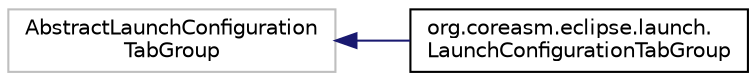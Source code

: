 digraph "Graphical Class Hierarchy"
{
  bgcolor="transparent";
  edge [fontname="Helvetica",fontsize="10",labelfontname="Helvetica",labelfontsize="10"];
  node [fontname="Helvetica",fontsize="10",shape=record];
  rankdir="LR";
  Node1 [label="AbstractLaunchConfiguration\lTabGroup",height=0.2,width=0.4,color="grey75"];
  Node1 -> Node2 [dir="back",color="midnightblue",fontsize="10",style="solid",fontname="Helvetica"];
  Node2 [label="org.coreasm.eclipse.launch.\lLaunchConfigurationTabGroup",height=0.2,width=0.4,color="black",URL="$classorg_1_1coreasm_1_1eclipse_1_1launch_1_1LaunchConfigurationTabGroup.html"];
}
